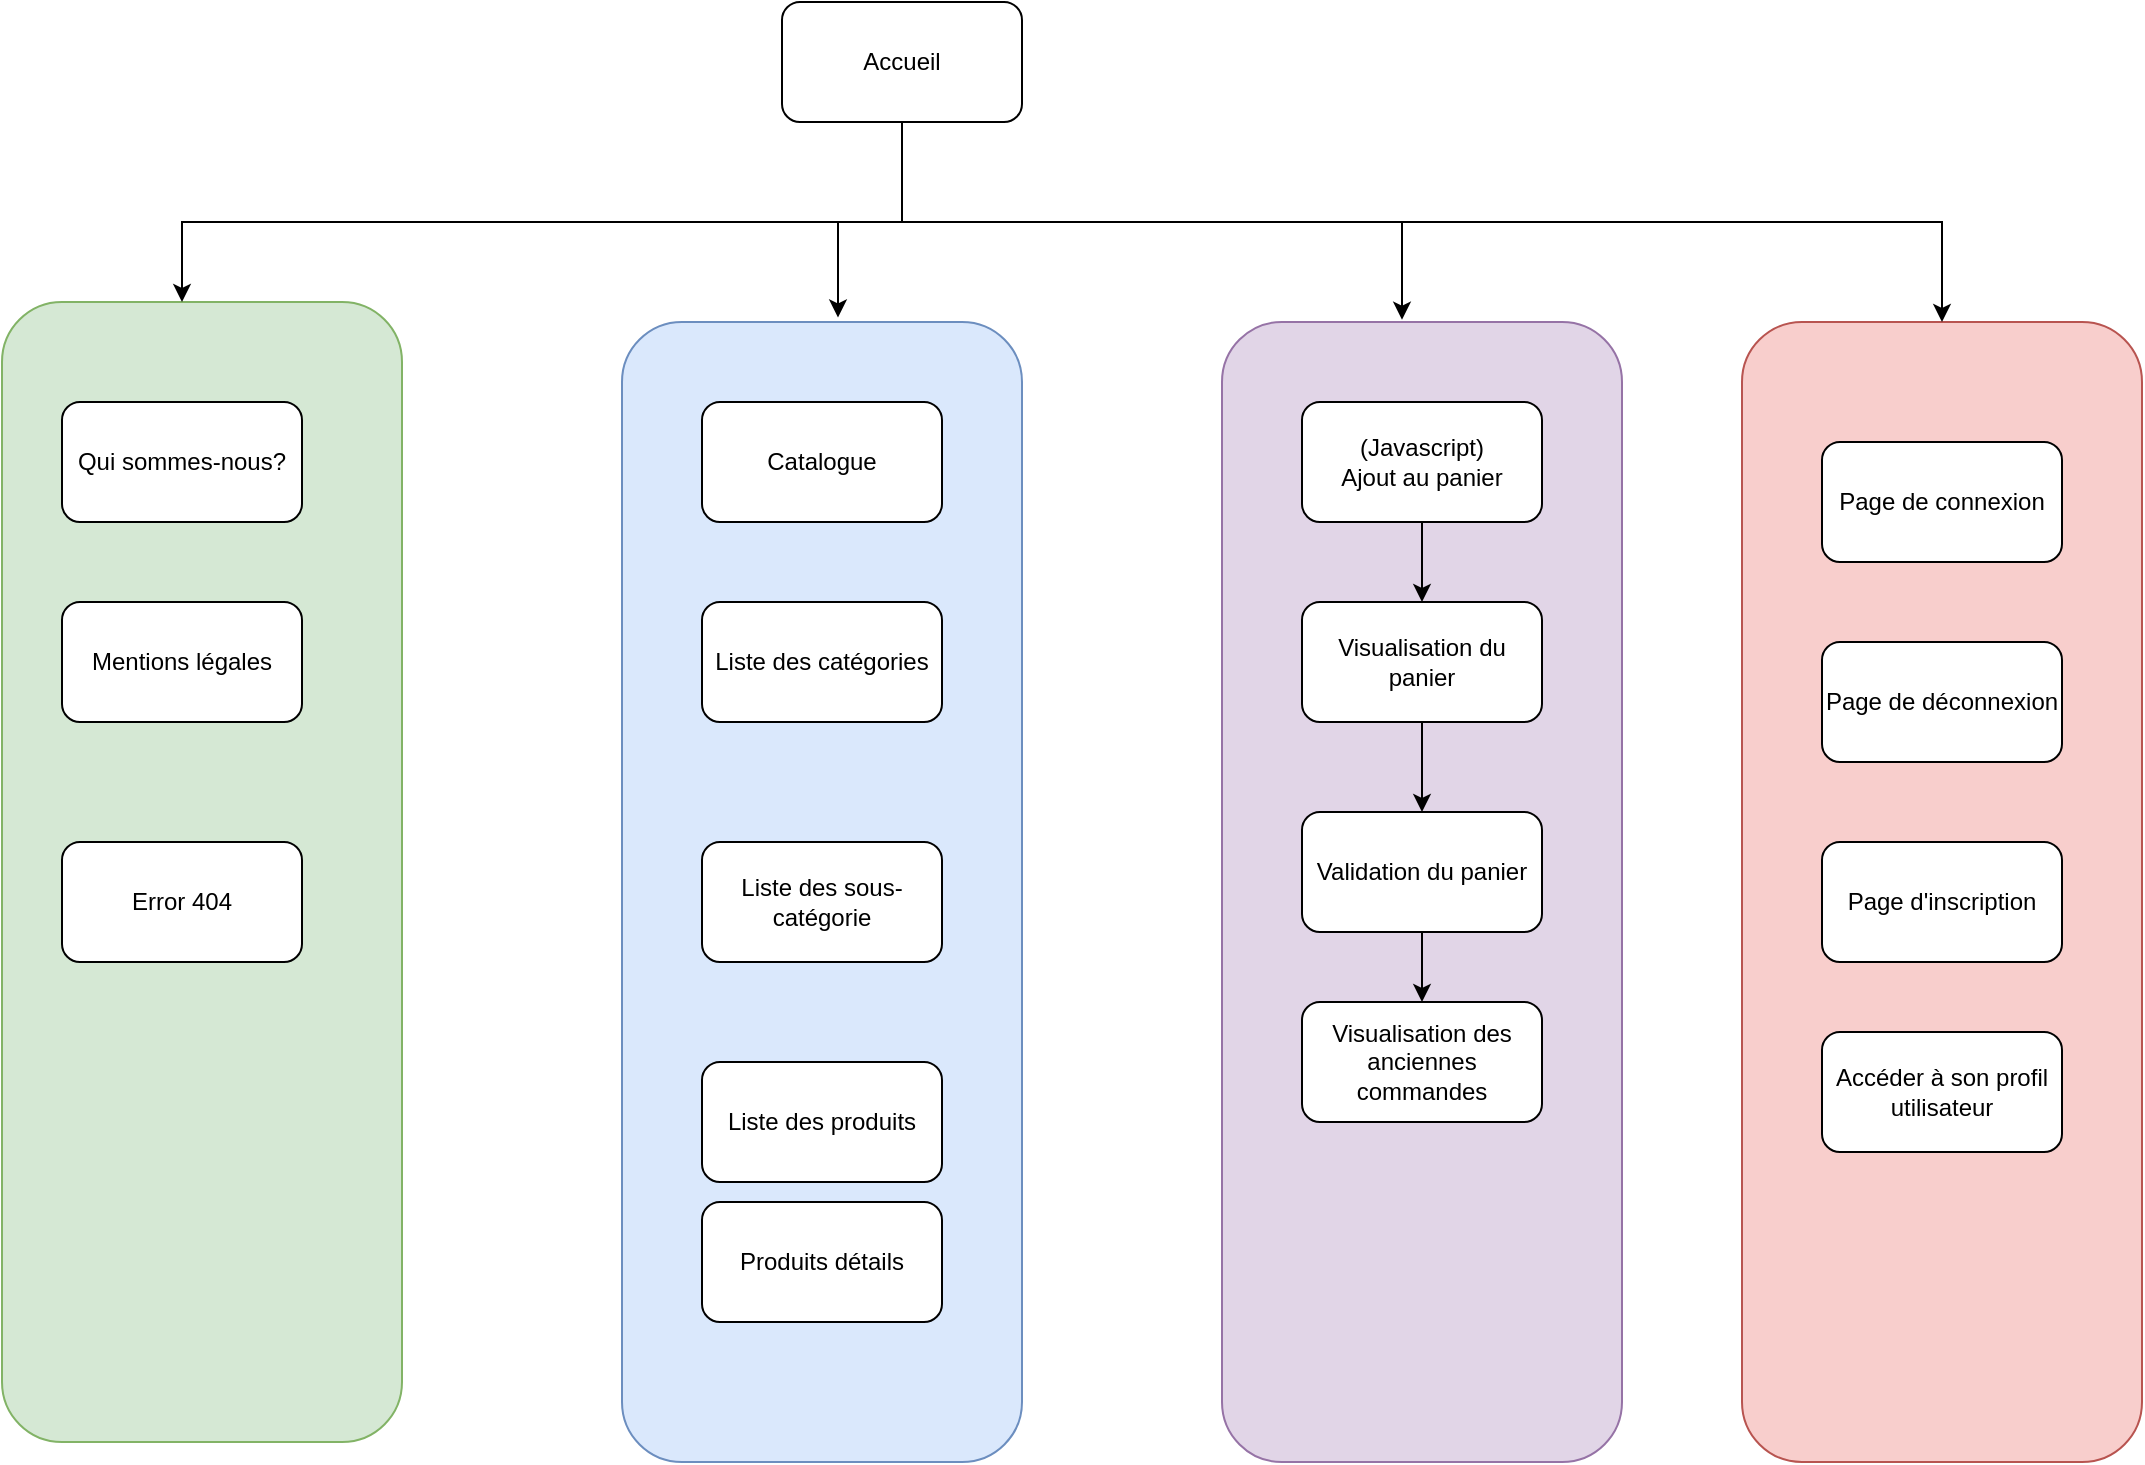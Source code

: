 <mxfile version="20.5.3" type="github">
  <diagram id="802F34suuhwK9x8GVyTY" name="Page-1">
    <mxGraphModel dx="1422" dy="776" grid="1" gridSize="10" guides="1" tooltips="1" connect="1" arrows="1" fold="1" page="1" pageScale="1" pageWidth="827" pageHeight="1169" math="0" shadow="0">
      <root>
        <mxCell id="0" />
        <mxCell id="1" parent="0" />
        <mxCell id="SqtO6XLvoOEIUbjAGwji-25" value="" style="rounded=1;whiteSpace=wrap;html=1;fillColor=#e1d5e7;strokeColor=#9673a6;" parent="1" vertex="1">
          <mxGeometry x="640" y="200" width="200" height="570" as="geometry" />
        </mxCell>
        <mxCell id="SqtO6XLvoOEIUbjAGwji-22" value="" style="rounded=1;whiteSpace=wrap;html=1;fillColor=#f8cecc;strokeColor=#b85450;" parent="1" vertex="1">
          <mxGeometry x="900" y="200" width="200" height="570" as="geometry" />
        </mxCell>
        <mxCell id="SqtO6XLvoOEIUbjAGwji-20" value="" style="rounded=1;whiteSpace=wrap;html=1;fillColor=#d5e8d4;strokeColor=#82b366;" parent="1" vertex="1">
          <mxGeometry x="30" y="190" width="200" height="570" as="geometry" />
        </mxCell>
        <mxCell id="SqtO6XLvoOEIUbjAGwji-17" value="" style="rounded=1;whiteSpace=wrap;html=1;fillColor=#dae8fc;strokeColor=#6c8ebf;" parent="1" vertex="1">
          <mxGeometry x="340" y="200" width="200" height="570" as="geometry" />
        </mxCell>
        <mxCell id="SqtO6XLvoOEIUbjAGwji-18" style="edgeStyle=orthogonalEdgeStyle;rounded=0;orthogonalLoop=1;jettySize=auto;html=1;entryX=0.54;entryY=-0.004;entryDx=0;entryDy=0;entryPerimeter=0;" parent="1" source="SqtO6XLvoOEIUbjAGwji-1" target="SqtO6XLvoOEIUbjAGwji-17" edge="1">
          <mxGeometry relative="1" as="geometry" />
        </mxCell>
        <mxCell id="SqtO6XLvoOEIUbjAGwji-19" style="edgeStyle=orthogonalEdgeStyle;rounded=0;orthogonalLoop=1;jettySize=auto;html=1;" parent="1" source="SqtO6XLvoOEIUbjAGwji-1" edge="1">
          <mxGeometry relative="1" as="geometry">
            <mxPoint x="1000" y="200" as="targetPoint" />
            <Array as="points">
              <mxPoint x="480" y="150" />
              <mxPoint x="1000" y="150" />
            </Array>
          </mxGeometry>
        </mxCell>
        <mxCell id="SqtO6XLvoOEIUbjAGwji-21" style="edgeStyle=orthogonalEdgeStyle;rounded=0;orthogonalLoop=1;jettySize=auto;html=1;" parent="1" source="SqtO6XLvoOEIUbjAGwji-1" target="SqtO6XLvoOEIUbjAGwji-20" edge="1">
          <mxGeometry relative="1" as="geometry">
            <Array as="points">
              <mxPoint x="480" y="150" />
              <mxPoint x="120" y="150" />
            </Array>
          </mxGeometry>
        </mxCell>
        <mxCell id="SqtO6XLvoOEIUbjAGwji-1" value="Accueil" style="rounded=1;whiteSpace=wrap;html=1;" parent="1" vertex="1">
          <mxGeometry x="420" y="40" width="120" height="60" as="geometry" />
        </mxCell>
        <mxCell id="SqtO6XLvoOEIUbjAGwji-2" value="Catalogue" style="rounded=1;whiteSpace=wrap;html=1;" parent="1" vertex="1">
          <mxGeometry x="380" y="240" width="120" height="60" as="geometry" />
        </mxCell>
        <mxCell id="SqtO6XLvoOEIUbjAGwji-3" value="Liste des sous-catégorie" style="rounded=1;whiteSpace=wrap;html=1;" parent="1" vertex="1">
          <mxGeometry x="380" y="460" width="120" height="60" as="geometry" />
        </mxCell>
        <mxCell id="SqtO6XLvoOEIUbjAGwji-4" value="Liste des produits" style="rounded=1;whiteSpace=wrap;html=1;" parent="1" vertex="1">
          <mxGeometry x="380" y="570" width="120" height="60" as="geometry" />
        </mxCell>
        <mxCell id="SqtO6XLvoOEIUbjAGwji-5" value="Produits détails" style="rounded=1;whiteSpace=wrap;html=1;" parent="1" vertex="1">
          <mxGeometry x="380" y="640" width="120" height="60" as="geometry" />
        </mxCell>
        <mxCell id="-XGKOoaS5FrtfW8AOT2J-3" value="" style="edgeStyle=orthogonalEdgeStyle;rounded=0;orthogonalLoop=1;jettySize=auto;html=1;" edge="1" parent="1" source="SqtO6XLvoOEIUbjAGwji-6" target="SqtO6XLvoOEIUbjAGwji-23">
          <mxGeometry relative="1" as="geometry" />
        </mxCell>
        <mxCell id="SqtO6XLvoOEIUbjAGwji-6" value="&lt;div&gt;(Javascript)&lt;/div&gt;&lt;div&gt;Ajout au panier&lt;br&gt;&lt;/div&gt;" style="rounded=1;whiteSpace=wrap;html=1;" parent="1" vertex="1">
          <mxGeometry x="680" y="240" width="120" height="60" as="geometry" />
        </mxCell>
        <mxCell id="SqtO6XLvoOEIUbjAGwji-7" value="Page de connexion" style="rounded=1;whiteSpace=wrap;html=1;" parent="1" vertex="1">
          <mxGeometry x="940" y="260" width="120" height="60" as="geometry" />
        </mxCell>
        <mxCell id="SqtO6XLvoOEIUbjAGwji-8" value="Page de déconnexion" style="rounded=1;whiteSpace=wrap;html=1;" parent="1" vertex="1">
          <mxGeometry x="940" y="360" width="120" height="60" as="geometry" />
        </mxCell>
        <mxCell id="SqtO6XLvoOEIUbjAGwji-9" value="Error 404" style="rounded=1;whiteSpace=wrap;html=1;" parent="1" vertex="1">
          <mxGeometry x="60" y="460" width="120" height="60" as="geometry" />
        </mxCell>
        <mxCell id="SqtO6XLvoOEIUbjAGwji-10" value="Page d&#39;inscription" style="rounded=1;whiteSpace=wrap;html=1;" parent="1" vertex="1">
          <mxGeometry x="940" y="460" width="120" height="60" as="geometry" />
        </mxCell>
        <mxCell id="SqtO6XLvoOEIUbjAGwji-11" value="Qui sommes-nous?" style="rounded=1;whiteSpace=wrap;html=1;" parent="1" vertex="1">
          <mxGeometry x="60" y="240" width="120" height="60" as="geometry" />
        </mxCell>
        <mxCell id="SqtO6XLvoOEIUbjAGwji-12" value="Mentions légales" style="rounded=1;whiteSpace=wrap;html=1;" parent="1" vertex="1">
          <mxGeometry x="60" y="340" width="120" height="60" as="geometry" />
        </mxCell>
        <mxCell id="SqtO6XLvoOEIUbjAGwji-13" value="Liste des catégories" style="rounded=1;whiteSpace=wrap;html=1;" parent="1" vertex="1">
          <mxGeometry x="380" y="340" width="120" height="60" as="geometry" />
        </mxCell>
        <mxCell id="-XGKOoaS5FrtfW8AOT2J-4" value="" style="edgeStyle=orthogonalEdgeStyle;rounded=0;orthogonalLoop=1;jettySize=auto;html=1;" edge="1" parent="1" source="SqtO6XLvoOEIUbjAGwji-23" target="SqtO6XLvoOEIUbjAGwji-24">
          <mxGeometry relative="1" as="geometry" />
        </mxCell>
        <mxCell id="SqtO6XLvoOEIUbjAGwji-23" value="Visualisation du panier" style="rounded=1;whiteSpace=wrap;html=1;" parent="1" vertex="1">
          <mxGeometry x="680" y="340" width="120" height="60" as="geometry" />
        </mxCell>
        <mxCell id="-XGKOoaS5FrtfW8AOT2J-5" value="" style="edgeStyle=orthogonalEdgeStyle;rounded=0;orthogonalLoop=1;jettySize=auto;html=1;" edge="1" parent="1" source="SqtO6XLvoOEIUbjAGwji-24" target="-XGKOoaS5FrtfW8AOT2J-1">
          <mxGeometry relative="1" as="geometry" />
        </mxCell>
        <mxCell id="SqtO6XLvoOEIUbjAGwji-24" value="Validation du panier" style="rounded=1;whiteSpace=wrap;html=1;" parent="1" vertex="1">
          <mxGeometry x="680" y="445" width="120" height="60" as="geometry" />
        </mxCell>
        <mxCell id="SqtO6XLvoOEIUbjAGwji-28" value="" style="endArrow=classic;html=1;rounded=0;entryX=0.45;entryY=-0.002;entryDx=0;entryDy=0;entryPerimeter=0;" parent="1" target="SqtO6XLvoOEIUbjAGwji-25" edge="1">
          <mxGeometry width="50" height="50" relative="1" as="geometry">
            <mxPoint x="730" y="150" as="sourcePoint" />
            <mxPoint x="720" y="190" as="targetPoint" />
          </mxGeometry>
        </mxCell>
        <mxCell id="-XGKOoaS5FrtfW8AOT2J-1" value="Visualisation des anciennes commandes" style="rounded=1;whiteSpace=wrap;html=1;" vertex="1" parent="1">
          <mxGeometry x="680" y="540" width="120" height="60" as="geometry" />
        </mxCell>
        <mxCell id="-XGKOoaS5FrtfW8AOT2J-2" value="Accéder à son profil utilisateur" style="rounded=1;whiteSpace=wrap;html=1;" vertex="1" parent="1">
          <mxGeometry x="940" y="555" width="120" height="60" as="geometry" />
        </mxCell>
      </root>
    </mxGraphModel>
  </diagram>
</mxfile>
